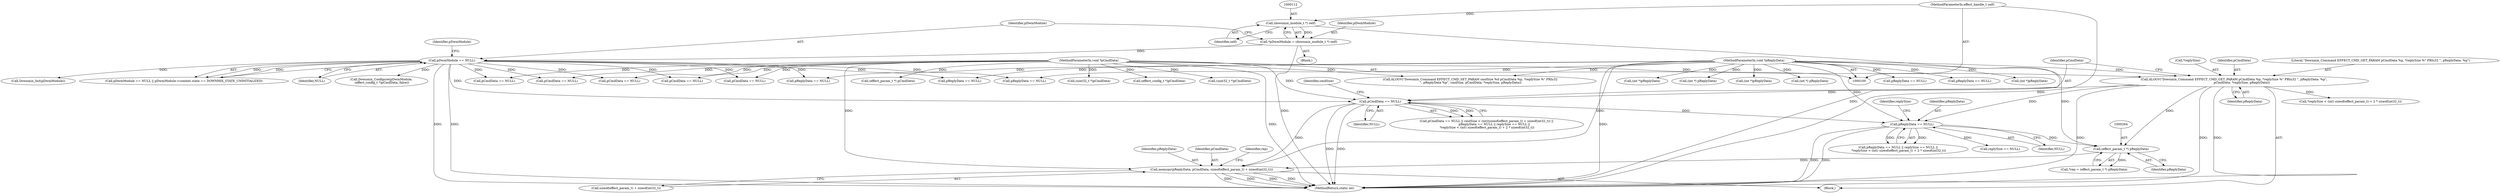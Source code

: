 digraph "0_Android_f490fc335772a9b14e78997486f4a572b0594c04@API" {
"1000266" [label="(Call,memcpy(pReplyData, pCmdData, sizeof(effect_param_t) + sizeof(int32_t)))"];
"1000263" [label="(Call,(effect_param_t *) pReplyData)"];
"1000237" [label="(Call,pReplyData == NULL)"];
"1000215" [label="(Call,ALOGV(\"Downmix_Command EFFECT_CMD_GET_PARAM pCmdData %p, *replySize %\" PRIu32 \", pReplyData: %p\",\n                pCmdData, *replySize, pReplyData))"];
"1000104" [label="(MethodParameterIn,void *pCmdData)"];
"1000106" [label="(MethodParameterIn,void *pReplyData)"];
"1000223" [label="(Call,pCmdData == NULL)"];
"1000117" [label="(Call,pDwmModule == NULL)"];
"1000109" [label="(Call,*pDwmModule = (downmix_module_t *) self)"];
"1000111" [label="(Call,(downmix_module_t *) self)"];
"1000101" [label="(MethodParameterIn,effect_handle_t self)"];
"1000491" [label="(Call,pCmdData == NULL)"];
"1000218" [label="(Call,*replySize)"];
"1000199" [label="(Call,(int *) pReplyData)"];
"1000269" [label="(Call,sizeof(effect_param_t) + sizeof(int32_t))"];
"1000217" [label="(Identifier,pCmdData)"];
"1000267" [label="(Identifier,pReplyData)"];
"1000118" [label="(Identifier,pDwmModule)"];
"1000562" [label="(Call,pCmdData == NULL)"];
"1000440" [label="(Call,(int *)pReplyData)"];
"1000119" [label="(Identifier,NULL)"];
"1000310" [label="(Call,ALOGV(\"Downmix_Command EFFECT_CMD_SET_PARAM cmdSize %d pCmdData %p, *replySize %\" PRIu32\n \", pReplyData %p\", cmdSize, pCmdData, *replySize, pReplyData))"];
"1000111" [label="(Call,(downmix_module_t *) self)"];
"1000113" [label="(Identifier,self)"];
"1000585" [label="(MethodReturn,static int)"];
"1000265" [label="(Identifier,pReplyData)"];
"1000163" [label="(Call,(int *) pReplyData)"];
"1000202" [label="(Call,Downmix_Configure(pDwmModule,\n (effect_config_t *)pCmdData, false))"];
"1000216" [label="(Literal,\"Downmix_Command EFFECT_CMD_GET_PARAM pCmdData %p, *replySize %\" PRIu32 \", pReplyData: %p\")"];
"1000509" [label="(Call,pCmdData == NULL)"];
"1000268" [label="(Identifier,pCmdData)"];
"1000106" [label="(MethodParameterIn,void *pReplyData)"];
"1000244" [label="(Call,*replySize < (int) sizeof(effect_param_t) + 2 * sizeof(int32_t))"];
"1000172" [label="(Call,pCmdData == NULL)"];
"1000266" [label="(Call,memcpy(pReplyData, pCmdData, sizeof(effect_param_t) + sizeof(int32_t)))"];
"1000533" [label="(Call,(uint32_t *)pCmdData)"];
"1000333" [label="(Call,pReplyData == NULL)"];
"1000224" [label="(Identifier,pCmdData)"];
"1000263" [label="(Call,(effect_param_t *) pReplyData)"];
"1000276" [label="(Identifier,rep)"];
"1000448" [label="(Call,pReplyData == NULL)"];
"1000104" [label="(MethodParameterIn,void *pCmdData)"];
"1000237" [label="(Call,pReplyData == NULL)"];
"1000241" [label="(Call,replySize == NULL)"];
"1000220" [label="(Identifier,pReplyData)"];
"1000117" [label="(Call,pDwmModule == NULL)"];
"1000141" [label="(Block,)"];
"1000110" [label="(Identifier,pDwmModule)"];
"1000215" [label="(Call,ALOGV(\"Downmix_Command EFFECT_CMD_GET_PARAM pCmdData %p, *replySize %\" PRIu32 \", pReplyData: %p\",\n                pCmdData, *replySize, pReplyData))"];
"1000242" [label="(Identifier,replySize)"];
"1000236" [label="(Call,pReplyData == NULL || replySize == NULL ||\n *replySize < (int) sizeof(effect_param_t) + 2 * sizeof(int32_t))"];
"1000181" [label="(Call,pReplyData == NULL)"];
"1000354" [label="(Call,(effect_param_t *) pCmdData)"];
"1000222" [label="(Call,pCmdData == NULL || cmdSize < (int)(sizeof(effect_param_t) + sizeof(int32_t)) ||\n                pReplyData == NULL || replySize == NULL ||\n *replySize < (int) sizeof(effect_param_t) + 2 * sizeof(int32_t))"];
"1000123" [label="(Identifier,pDwmModule)"];
"1000373" [label="(Call,(int *)pReplyData)"];
"1000166" [label="(Call,Downmix_Init(pDwmModule))"];
"1000116" [label="(Call,pDwmModule == NULL || pDwmModule->context.state == DOWNMIX_STATE_UNINITIALIZED)"];
"1000228" [label="(Identifier,cmdSize)"];
"1000107" [label="(Block,)"];
"1000547" [label="(Call,(uint32_t *)pCmdData)"];
"1000223" [label="(Call,pCmdData == NULL)"];
"1000109" [label="(Call,*pDwmModule = (downmix_module_t *) self)"];
"1000319" [label="(Call,pCmdData == NULL)"];
"1000225" [label="(Identifier,NULL)"];
"1000405" [label="(Call,pReplyData == NULL)"];
"1000238" [label="(Identifier,pReplyData)"];
"1000261" [label="(Call,*rep = (effect_param_t *) pReplyData)"];
"1000204" [label="(Call,(effect_config_t *)pCmdData)"];
"1000483" [label="(Call,(int *)pReplyData)"];
"1000239" [label="(Identifier,NULL)"];
"1000101" [label="(MethodParameterIn,effect_handle_t self)"];
"1000145" [label="(Call,pReplyData == NULL)"];
"1000266" -> "1000141"  [label="AST: "];
"1000266" -> "1000269"  [label="CFG: "];
"1000267" -> "1000266"  [label="AST: "];
"1000268" -> "1000266"  [label="AST: "];
"1000269" -> "1000266"  [label="AST: "];
"1000276" -> "1000266"  [label="CFG: "];
"1000266" -> "1000585"  [label="DDG: "];
"1000266" -> "1000585"  [label="DDG: "];
"1000266" -> "1000585"  [label="DDG: "];
"1000266" -> "1000585"  [label="DDG: "];
"1000263" -> "1000266"  [label="DDG: "];
"1000106" -> "1000266"  [label="DDG: "];
"1000223" -> "1000266"  [label="DDG: "];
"1000104" -> "1000266"  [label="DDG: "];
"1000263" -> "1000261"  [label="AST: "];
"1000263" -> "1000265"  [label="CFG: "];
"1000264" -> "1000263"  [label="AST: "];
"1000265" -> "1000263"  [label="AST: "];
"1000261" -> "1000263"  [label="CFG: "];
"1000263" -> "1000261"  [label="DDG: "];
"1000237" -> "1000263"  [label="DDG: "];
"1000215" -> "1000263"  [label="DDG: "];
"1000106" -> "1000263"  [label="DDG: "];
"1000237" -> "1000236"  [label="AST: "];
"1000237" -> "1000239"  [label="CFG: "];
"1000238" -> "1000237"  [label="AST: "];
"1000239" -> "1000237"  [label="AST: "];
"1000242" -> "1000237"  [label="CFG: "];
"1000236" -> "1000237"  [label="CFG: "];
"1000237" -> "1000585"  [label="DDG: "];
"1000237" -> "1000585"  [label="DDG: "];
"1000237" -> "1000236"  [label="DDG: "];
"1000237" -> "1000236"  [label="DDG: "];
"1000215" -> "1000237"  [label="DDG: "];
"1000106" -> "1000237"  [label="DDG: "];
"1000223" -> "1000237"  [label="DDG: "];
"1000237" -> "1000241"  [label="DDG: "];
"1000215" -> "1000141"  [label="AST: "];
"1000215" -> "1000220"  [label="CFG: "];
"1000216" -> "1000215"  [label="AST: "];
"1000217" -> "1000215"  [label="AST: "];
"1000218" -> "1000215"  [label="AST: "];
"1000220" -> "1000215"  [label="AST: "];
"1000224" -> "1000215"  [label="CFG: "];
"1000215" -> "1000585"  [label="DDG: "];
"1000215" -> "1000585"  [label="DDG: "];
"1000215" -> "1000585"  [label="DDG: "];
"1000104" -> "1000215"  [label="DDG: "];
"1000106" -> "1000215"  [label="DDG: "];
"1000215" -> "1000223"  [label="DDG: "];
"1000215" -> "1000244"  [label="DDG: "];
"1000104" -> "1000100"  [label="AST: "];
"1000104" -> "1000585"  [label="DDG: "];
"1000104" -> "1000172"  [label="DDG: "];
"1000104" -> "1000204"  [label="DDG: "];
"1000104" -> "1000223"  [label="DDG: "];
"1000104" -> "1000310"  [label="DDG: "];
"1000104" -> "1000319"  [label="DDG: "];
"1000104" -> "1000354"  [label="DDG: "];
"1000104" -> "1000491"  [label="DDG: "];
"1000104" -> "1000509"  [label="DDG: "];
"1000104" -> "1000533"  [label="DDG: "];
"1000104" -> "1000547"  [label="DDG: "];
"1000104" -> "1000562"  [label="DDG: "];
"1000106" -> "1000100"  [label="AST: "];
"1000106" -> "1000585"  [label="DDG: "];
"1000106" -> "1000145"  [label="DDG: "];
"1000106" -> "1000163"  [label="DDG: "];
"1000106" -> "1000181"  [label="DDG: "];
"1000106" -> "1000199"  [label="DDG: "];
"1000106" -> "1000310"  [label="DDG: "];
"1000106" -> "1000333"  [label="DDG: "];
"1000106" -> "1000373"  [label="DDG: "];
"1000106" -> "1000405"  [label="DDG: "];
"1000106" -> "1000440"  [label="DDG: "];
"1000106" -> "1000448"  [label="DDG: "];
"1000106" -> "1000483"  [label="DDG: "];
"1000223" -> "1000222"  [label="AST: "];
"1000223" -> "1000225"  [label="CFG: "];
"1000224" -> "1000223"  [label="AST: "];
"1000225" -> "1000223"  [label="AST: "];
"1000228" -> "1000223"  [label="CFG: "];
"1000222" -> "1000223"  [label="CFG: "];
"1000223" -> "1000585"  [label="DDG: "];
"1000223" -> "1000585"  [label="DDG: "];
"1000223" -> "1000222"  [label="DDG: "];
"1000223" -> "1000222"  [label="DDG: "];
"1000117" -> "1000223"  [label="DDG: "];
"1000117" -> "1000116"  [label="AST: "];
"1000117" -> "1000119"  [label="CFG: "];
"1000118" -> "1000117"  [label="AST: "];
"1000119" -> "1000117"  [label="AST: "];
"1000123" -> "1000117"  [label="CFG: "];
"1000116" -> "1000117"  [label="CFG: "];
"1000117" -> "1000585"  [label="DDG: "];
"1000117" -> "1000585"  [label="DDG: "];
"1000117" -> "1000116"  [label="DDG: "];
"1000117" -> "1000116"  [label="DDG: "];
"1000109" -> "1000117"  [label="DDG: "];
"1000117" -> "1000145"  [label="DDG: "];
"1000117" -> "1000166"  [label="DDG: "];
"1000117" -> "1000172"  [label="DDG: "];
"1000117" -> "1000202"  [label="DDG: "];
"1000117" -> "1000319"  [label="DDG: "];
"1000117" -> "1000405"  [label="DDG: "];
"1000117" -> "1000448"  [label="DDG: "];
"1000117" -> "1000491"  [label="DDG: "];
"1000117" -> "1000509"  [label="DDG: "];
"1000117" -> "1000562"  [label="DDG: "];
"1000109" -> "1000107"  [label="AST: "];
"1000109" -> "1000111"  [label="CFG: "];
"1000110" -> "1000109"  [label="AST: "];
"1000111" -> "1000109"  [label="AST: "];
"1000118" -> "1000109"  [label="CFG: "];
"1000109" -> "1000585"  [label="DDG: "];
"1000111" -> "1000109"  [label="DDG: "];
"1000111" -> "1000113"  [label="CFG: "];
"1000112" -> "1000111"  [label="AST: "];
"1000113" -> "1000111"  [label="AST: "];
"1000111" -> "1000585"  [label="DDG: "];
"1000101" -> "1000111"  [label="DDG: "];
"1000101" -> "1000100"  [label="AST: "];
"1000101" -> "1000585"  [label="DDG: "];
}
